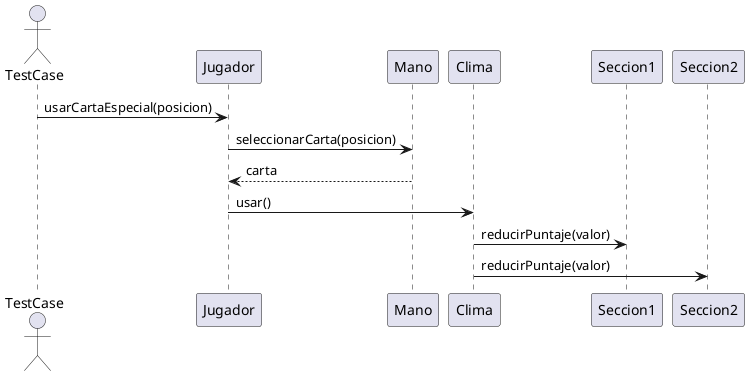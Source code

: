 @startuml
actor TestCase
TestCase -> Jugador: usarCartaEspecial(posicion)
Jugador -> Mano: seleccionarCarta(posicion)
Mano --> Jugador: carta
Jugador -> Clima: usar()
Clima -> Seccion1: reducirPuntaje(valor)
Clima -> Seccion2: reducirPuntaje(valor)

@enduml